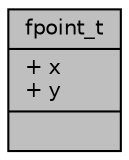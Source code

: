 digraph "fpoint_t"
{
 // INTERACTIVE_SVG=YES
 // LATEX_PDF_SIZE
  bgcolor="transparent";
  edge [fontname="Helvetica",fontsize="10",labelfontname="Helvetica",labelfontsize="10"];
  node [fontname="Helvetica",fontsize="10",shape=record];
  Node1 [label="{fpoint_t\n|+ x\l+ y\l|}",height=0.2,width=0.4,color="black", fillcolor="grey75", style="filled", fontcolor="black",tooltip="point coordinate value in float."];
}
